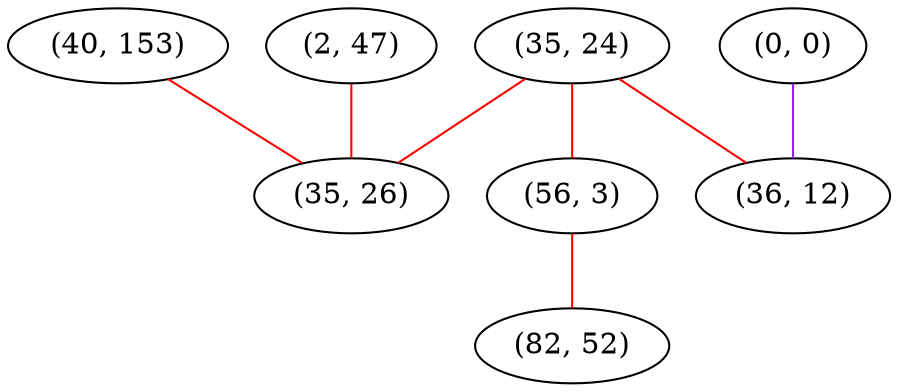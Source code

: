 graph "" {
"(40, 153)";
"(35, 24)";
"(0, 0)";
"(56, 3)";
"(36, 12)";
"(2, 47)";
"(35, 26)";
"(82, 52)";
"(40, 153)" -- "(35, 26)"  [color=red, key=0, weight=1];
"(35, 24)" -- "(35, 26)"  [color=red, key=0, weight=1];
"(35, 24)" -- "(36, 12)"  [color=red, key=0, weight=1];
"(35, 24)" -- "(56, 3)"  [color=red, key=0, weight=1];
"(0, 0)" -- "(36, 12)"  [color=purple, key=0, weight=4];
"(56, 3)" -- "(82, 52)"  [color=red, key=0, weight=1];
"(2, 47)" -- "(35, 26)"  [color=red, key=0, weight=1];
}
